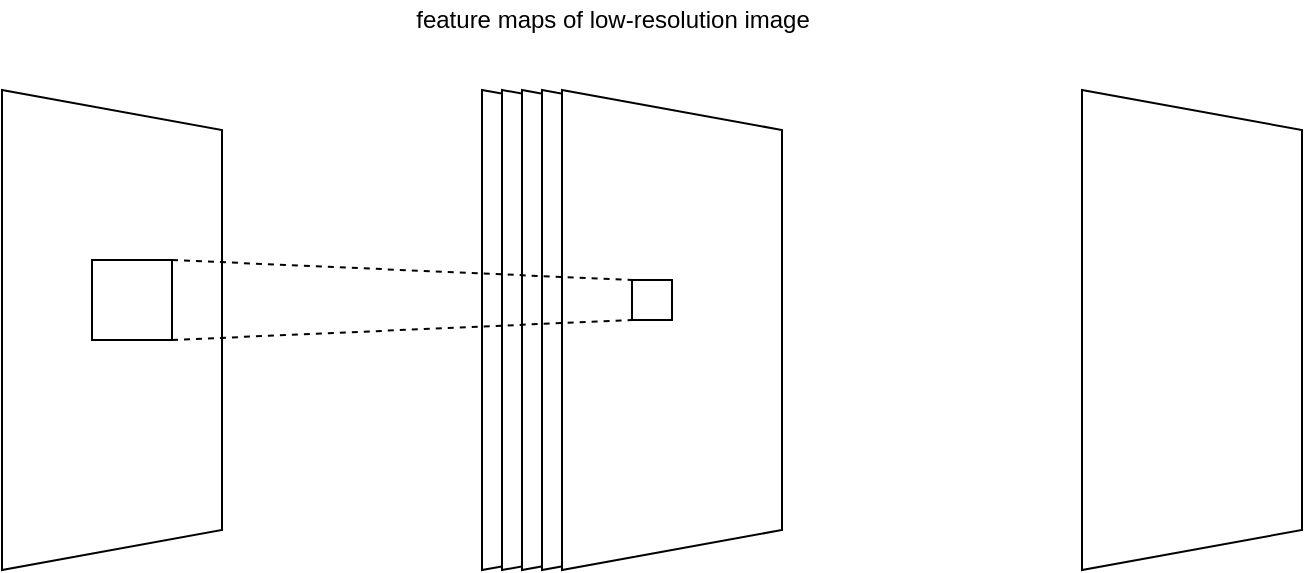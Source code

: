 <mxfile compressed="true" version="13.7.9" type="device"><diagram id="7gK7wTLT2p1Ky1dNG0wL" name="ページ1"><mxGraphModel dx="905" dy="672" grid="1" gridSize="10" guides="1" tooltips="1" connect="1" arrows="1" fold="1" page="1" pageScale="1" pageWidth="827" pageHeight="1169" math="0" shadow="0"><root><mxCell id="0"/><mxCell id="1" parent="0"/><mxCell id="-_hxAY_ZvfT2yNVZthqg-3" value="" style="shape=trapezoid;perimeter=trapezoidPerimeter;whiteSpace=wrap;html=1;fixedSize=1;rotation=90;" vertex="1" parent="1"><mxGeometry x="-10" y="230" width="240" height="110" as="geometry"/></mxCell><mxCell id="-_hxAY_ZvfT2yNVZthqg-9" value="" style="shape=trapezoid;perimeter=trapezoidPerimeter;whiteSpace=wrap;html=1;fixedSize=1;rotation=90;" vertex="1" parent="1"><mxGeometry x="230" y="230" width="240" height="110" as="geometry"/></mxCell><mxCell id="-_hxAY_ZvfT2yNVZthqg-10" value="" style="shape=trapezoid;perimeter=trapezoidPerimeter;whiteSpace=wrap;html=1;fixedSize=1;rotation=90;" vertex="1" parent="1"><mxGeometry x="530" y="230" width="240" height="110" as="geometry"/></mxCell><mxCell id="-_hxAY_ZvfT2yNVZthqg-11" value="" style="whiteSpace=wrap;html=1;aspect=fixed;rounded=0;shadow=0;sketch=0;glass=0;" vertex="1" parent="1"><mxGeometry x="100" y="250" width="40" height="40" as="geometry"/></mxCell><mxCell id="-_hxAY_ZvfT2yNVZthqg-12" value="" style="shape=trapezoid;perimeter=trapezoidPerimeter;whiteSpace=wrap;html=1;fixedSize=1;rotation=90;" vertex="1" parent="1"><mxGeometry x="240" y="230" width="240" height="110" as="geometry"/></mxCell><mxCell id="-_hxAY_ZvfT2yNVZthqg-13" value="" style="shape=trapezoid;perimeter=trapezoidPerimeter;whiteSpace=wrap;html=1;fixedSize=1;rotation=90;" vertex="1" parent="1"><mxGeometry x="250" y="230" width="240" height="110" as="geometry"/></mxCell><mxCell id="-_hxAY_ZvfT2yNVZthqg-14" value="" style="shape=trapezoid;perimeter=trapezoidPerimeter;whiteSpace=wrap;html=1;fixedSize=1;rotation=90;" vertex="1" parent="1"><mxGeometry x="260" y="230" width="240" height="110" as="geometry"/></mxCell><mxCell id="-_hxAY_ZvfT2yNVZthqg-15" value="" style="shape=trapezoid;perimeter=trapezoidPerimeter;whiteSpace=wrap;html=1;fixedSize=1;rotation=90;" vertex="1" parent="1"><mxGeometry x="270" y="230" width="240" height="110" as="geometry"/></mxCell><mxCell id="-_hxAY_ZvfT2yNVZthqg-16" value="" style="whiteSpace=wrap;html=1;aspect=fixed;rounded=0;shadow=0;sketch=0;glass=0;" vertex="1" parent="1"><mxGeometry x="370" y="260" width="20" height="20" as="geometry"/></mxCell><mxCell id="-_hxAY_ZvfT2yNVZthqg-17" value="" style="whiteSpace=wrap;html=1;aspect=fixed;rounded=0;shadow=0;sketch=0;glass=0;" vertex="1" parent="1"><mxGeometry x="370" y="260" width="20" height="20" as="geometry"/></mxCell><mxCell id="-_hxAY_ZvfT2yNVZthqg-18" value="" style="endArrow=none;html=1;exitX=1;exitY=0;exitDx=0;exitDy=0;entryX=0;entryY=0;entryDx=0;entryDy=0;dashed=1;" edge="1" parent="1" source="-_hxAY_ZvfT2yNVZthqg-11" target="-_hxAY_ZvfT2yNVZthqg-17"><mxGeometry width="50" height="50" relative="1" as="geometry"><mxPoint x="170" y="240" as="sourcePoint"/><mxPoint x="220" y="190" as="targetPoint"/></mxGeometry></mxCell><mxCell id="-_hxAY_ZvfT2yNVZthqg-19" value="" style="endArrow=none;html=1;exitX=1;exitY=0;exitDx=0;exitDy=0;entryX=0;entryY=1;entryDx=0;entryDy=0;dashed=1;" edge="1" parent="1" target="-_hxAY_ZvfT2yNVZthqg-17"><mxGeometry width="50" height="50" relative="1" as="geometry"><mxPoint x="140" y="290" as="sourcePoint"/><mxPoint x="370" y="300" as="targetPoint"/></mxGeometry></mxCell><mxCell id="-_hxAY_ZvfT2yNVZthqg-20" value="feature maps of low-resolution image" style="text;html=1;align=center;verticalAlign=middle;resizable=0;points=[];autosize=1;" vertex="1" parent="1"><mxGeometry x="255" y="120" width="210" height="20" as="geometry"/></mxCell></root></mxGraphModel></diagram></mxfile>